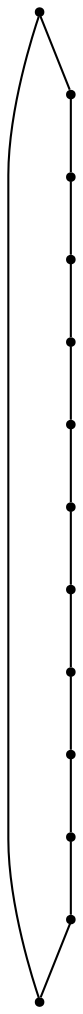 graph {
  node [shape=point,comment="{\"directed\":false,\"doi\":\"10.1007/978-3-540-31843-9_12\",\"figure\":\"1 (1)\"}"]

  v0 [pos="493.5918161791425,331.46058107033764"]
  v1 [pos="547.3517986918605,361.96061158791576"]
  v2 [pos="578.1075399709302,412.46059124286364"]
  v3 [pos="349.5639784702035,408.710553095891"]
  v4 [pos="377.0711868640988,359.960692968124"]
  v5 [pos="429.57990665879356,334.2105963291267"]
  v6 [pos="578.6076126453488,467.2106522780199"]
  v7 [pos="561.8545262536338,516.710672623072"]
  v8 [pos="516.0959926871367,553.960682795598"]
  v9 [pos="457.83515738553774,565.4605963291267"]
  v10 [pos="400.07441860465116,553.960682795598"]
  v11 [pos="359.06575672238375,517.9596045078376"]
  v12 [pos="342.5647574491279,465.71071331317614"]

  v0 -- v5 [id="-1",pos="493.5918161791425,331.46058107033764 484.173678249008,326.139193321629 473.54822611870253,324.68873048440014 462.5860465116279,324.68873048440014 450.6736134787243,324.68873048440014 439.1588174232998,326.40155836566555 429.57990665879356,334.2105963291267"]
  v12 -- v3 [id="-2",pos="342.5647574491279,465.71071331317614 341.3142269389226,459.4830208149459 340.79256449854654,453.03177145724175 340.7925644985465,446.459462092473 340.7925644985465,432.94330462481156 342.99885829988557,419.9391421911082 349.5639784702035,408.710553095891"]
  v11 -- v10 [id="-3",pos="359.06575672238375,517.9596045078376 372.47322034603417,530.2801727294777 385.82380341851103,542.673698013816 400.07441860465116,553.960682795598"]
  v9 -- v8 [id="-4",pos="457.83515738553774,565.4605963291267 482.0775979855372,568.230448013697 500.5045713111507,563.6447484555724 516.0959926871367,553.960682795598"]
  v8 -- v7 [id="-5",pos="516.0959926871367,553.960682795598 534.8987863007158,546.4900871848132 550.4062175547568,533.1352374139017 561.8545262536338,516.710672623072"]
  v7 -- v6 [id="-6",pos="561.8545262536338,516.710672623072 572.1515666346681,502.4857093699575 579.2950264186984,485.8776804707532 578.6076126453488,467.2106522780199"]
  v6 -- v2 [id="-7",pos="578.6076126453488,467.2106522780199 583.732714069999,460.9464032673803 584.3795603197674,453.7779880796215 584.3795603197674,446.459462092473 584.3795603197674,434.52050274510236 582.6581275776718,422.98102079332267 578.1075399709302,412.46059124286364"]
  v12 -- v11 [id="-8",pos="342.5647574491279,465.71071331317614 345.2321688562895,484.02886718254564 352.2085544673303,500.9346282502497 359.06575672238375,517.9596045078376"]
  v4 -- v3 [id="-9",pos="377.0711868640988,359.960692968124 363.5591083471569,373.13279376382616 353.2008363571905,389.49402173152316 349.5639784702035,408.710553095891"]
  v10 -- v9 [id="-10",pos="400.07441860465116,553.960682795598 419.34915283223245,562.2193625532019 440.2698559347971,568.230448013697 457.83515738553774,565.4605963291267"]
  v5 -- v4 [id="-11",pos="429.57990665879356,334.2105963291267 408.679870913429,335.34188745278027 391.1293083762165,345.88582750002786 377.0711868640988,359.960692968124"]
  v2 -- v1 [id="-12",pos="578.1075399709302,412.46059124286364 573.6454015222986,392.34393061126775 562.9736572116308,374.6884780366138 547.3517986918605,361.96061158791576"]
  v1 -- v0 [id="-13",pos="547.3517986918605,361.96061158791576 533.9486983005086,345.5804703372378 515.2280393447911,334.49437729194096 493.5918161791425,331.46058107033764"]
}